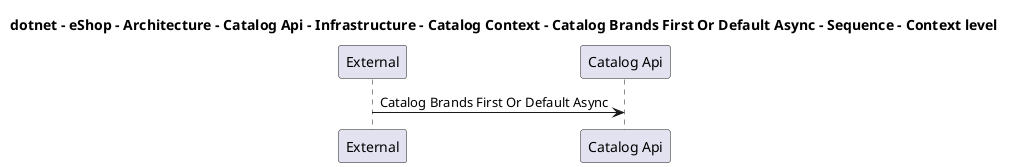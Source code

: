 @startuml

title dotnet - eShop - Architecture - Catalog Api - Infrastructure - Catalog Context - Catalog Brands First Or Default Async - Sequence - Context level

participant "External" as C4InterFlow.SoftwareSystems.ExternalSystem
participant "Catalog Api" as dotnet.eShop.Architecture.SoftwareSystems.CatalogApi

C4InterFlow.SoftwareSystems.ExternalSystem -> dotnet.eShop.Architecture.SoftwareSystems.CatalogApi : Catalog Brands First Or Default Async


@enduml
